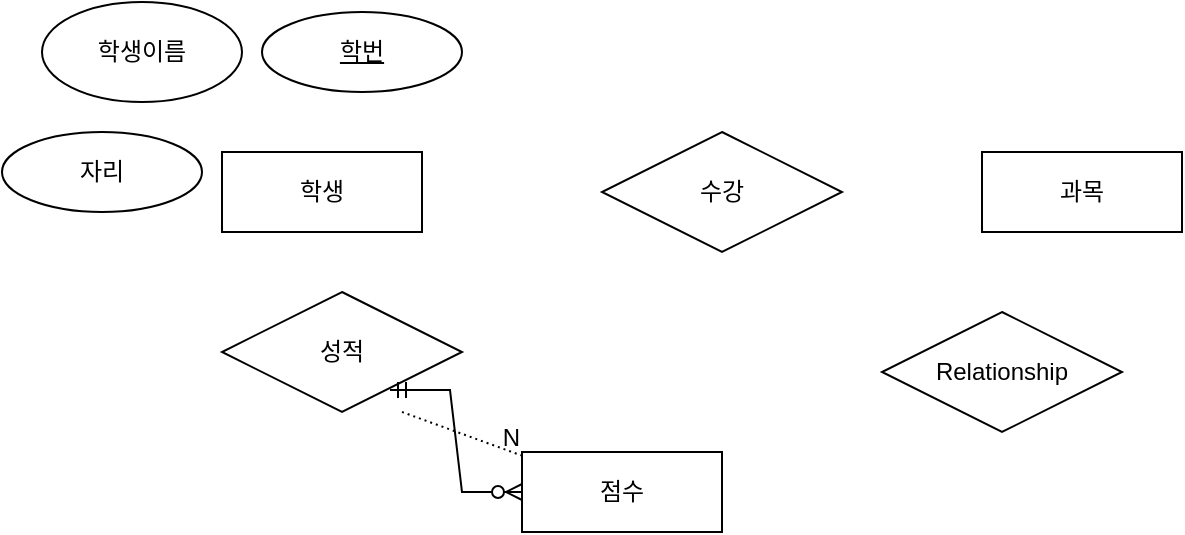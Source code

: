 <mxfile version="21.6.1" type="github">
  <diagram name="페이지-1" id="05OPVli3yMBM03yIuk8C">
    <mxGraphModel dx="1050" dy="619" grid="1" gridSize="10" guides="1" tooltips="1" connect="1" arrows="1" fold="1" page="1" pageScale="1" pageWidth="827" pageHeight="1169" math="0" shadow="0">
      <root>
        <mxCell id="0" />
        <mxCell id="1" parent="0" />
        <mxCell id="YsVjF5PBZ78NOjIdjabT-1" value="학생" style="whiteSpace=wrap;html=1;align=center;" vertex="1" parent="1">
          <mxGeometry x="150" y="220" width="100" height="40" as="geometry" />
        </mxCell>
        <mxCell id="YsVjF5PBZ78NOjIdjabT-2" value="점수" style="whiteSpace=wrap;html=1;align=center;" vertex="1" parent="1">
          <mxGeometry x="300" y="370" width="100" height="40" as="geometry" />
        </mxCell>
        <mxCell id="YsVjF5PBZ78NOjIdjabT-3" value="과목" style="whiteSpace=wrap;html=1;align=center;" vertex="1" parent="1">
          <mxGeometry x="530" y="220" width="100" height="40" as="geometry" />
        </mxCell>
        <mxCell id="YsVjF5PBZ78NOjIdjabT-4" value="" style="endArrow=none;html=1;rounded=0;dashed=1;dashPattern=1 2;" edge="1" parent="1" target="YsVjF5PBZ78NOjIdjabT-2">
          <mxGeometry relative="1" as="geometry">
            <mxPoint x="240" y="350" as="sourcePoint" />
            <mxPoint x="320" y="310" as="targetPoint" />
          </mxGeometry>
        </mxCell>
        <mxCell id="YsVjF5PBZ78NOjIdjabT-5" value="N" style="resizable=0;html=1;whiteSpace=wrap;align=right;verticalAlign=bottom;" connectable="0" vertex="1" parent="YsVjF5PBZ78NOjIdjabT-4">
          <mxGeometry x="1" relative="1" as="geometry" />
        </mxCell>
        <mxCell id="YsVjF5PBZ78NOjIdjabT-6" value="수강" style="shape=rhombus;perimeter=rhombusPerimeter;whiteSpace=wrap;html=1;align=center;" vertex="1" parent="1">
          <mxGeometry x="340" y="210" width="120" height="60" as="geometry" />
        </mxCell>
        <mxCell id="YsVjF5PBZ78NOjIdjabT-8" value="성적" style="shape=rhombus;perimeter=rhombusPerimeter;whiteSpace=wrap;html=1;align=center;" vertex="1" parent="1">
          <mxGeometry x="150" y="290" width="120" height="60" as="geometry" />
        </mxCell>
        <mxCell id="YsVjF5PBZ78NOjIdjabT-9" value="Relationship" style="shape=rhombus;perimeter=rhombusPerimeter;whiteSpace=wrap;html=1;align=center;" vertex="1" parent="1">
          <mxGeometry x="480" y="300" width="120" height="60" as="geometry" />
        </mxCell>
        <mxCell id="YsVjF5PBZ78NOjIdjabT-10" value="학번" style="ellipse;whiteSpace=wrap;html=1;align=center;fontStyle=4;" vertex="1" parent="1">
          <mxGeometry x="170" y="150" width="100" height="40" as="geometry" />
        </mxCell>
        <mxCell id="YsVjF5PBZ78NOjIdjabT-11" value="학생이름" style="ellipse;whiteSpace=wrap;html=1;align=center;" vertex="1" parent="1">
          <mxGeometry x="60" y="145" width="100" height="50" as="geometry" />
        </mxCell>
        <mxCell id="YsVjF5PBZ78NOjIdjabT-12" value="자리" style="ellipse;whiteSpace=wrap;html=1;align=center;" vertex="1" parent="1">
          <mxGeometry x="40" y="210" width="100" height="40" as="geometry" />
        </mxCell>
        <mxCell id="YsVjF5PBZ78NOjIdjabT-13" value="" style="edgeStyle=entityRelationEdgeStyle;fontSize=12;html=1;endArrow=ERzeroToMany;startArrow=ERmandOne;rounded=0;exitX=0.7;exitY=0.817;exitDx=0;exitDy=0;exitPerimeter=0;entryX=0;entryY=0.5;entryDx=0;entryDy=0;" edge="1" parent="1" source="YsVjF5PBZ78NOjIdjabT-8" target="YsVjF5PBZ78NOjIdjabT-2">
          <mxGeometry width="100" height="100" relative="1" as="geometry">
            <mxPoint x="140" y="570" as="sourcePoint" />
            <mxPoint x="240" y="470" as="targetPoint" />
            <Array as="points">
              <mxPoint x="160" y="570" />
            </Array>
          </mxGeometry>
        </mxCell>
      </root>
    </mxGraphModel>
  </diagram>
</mxfile>
